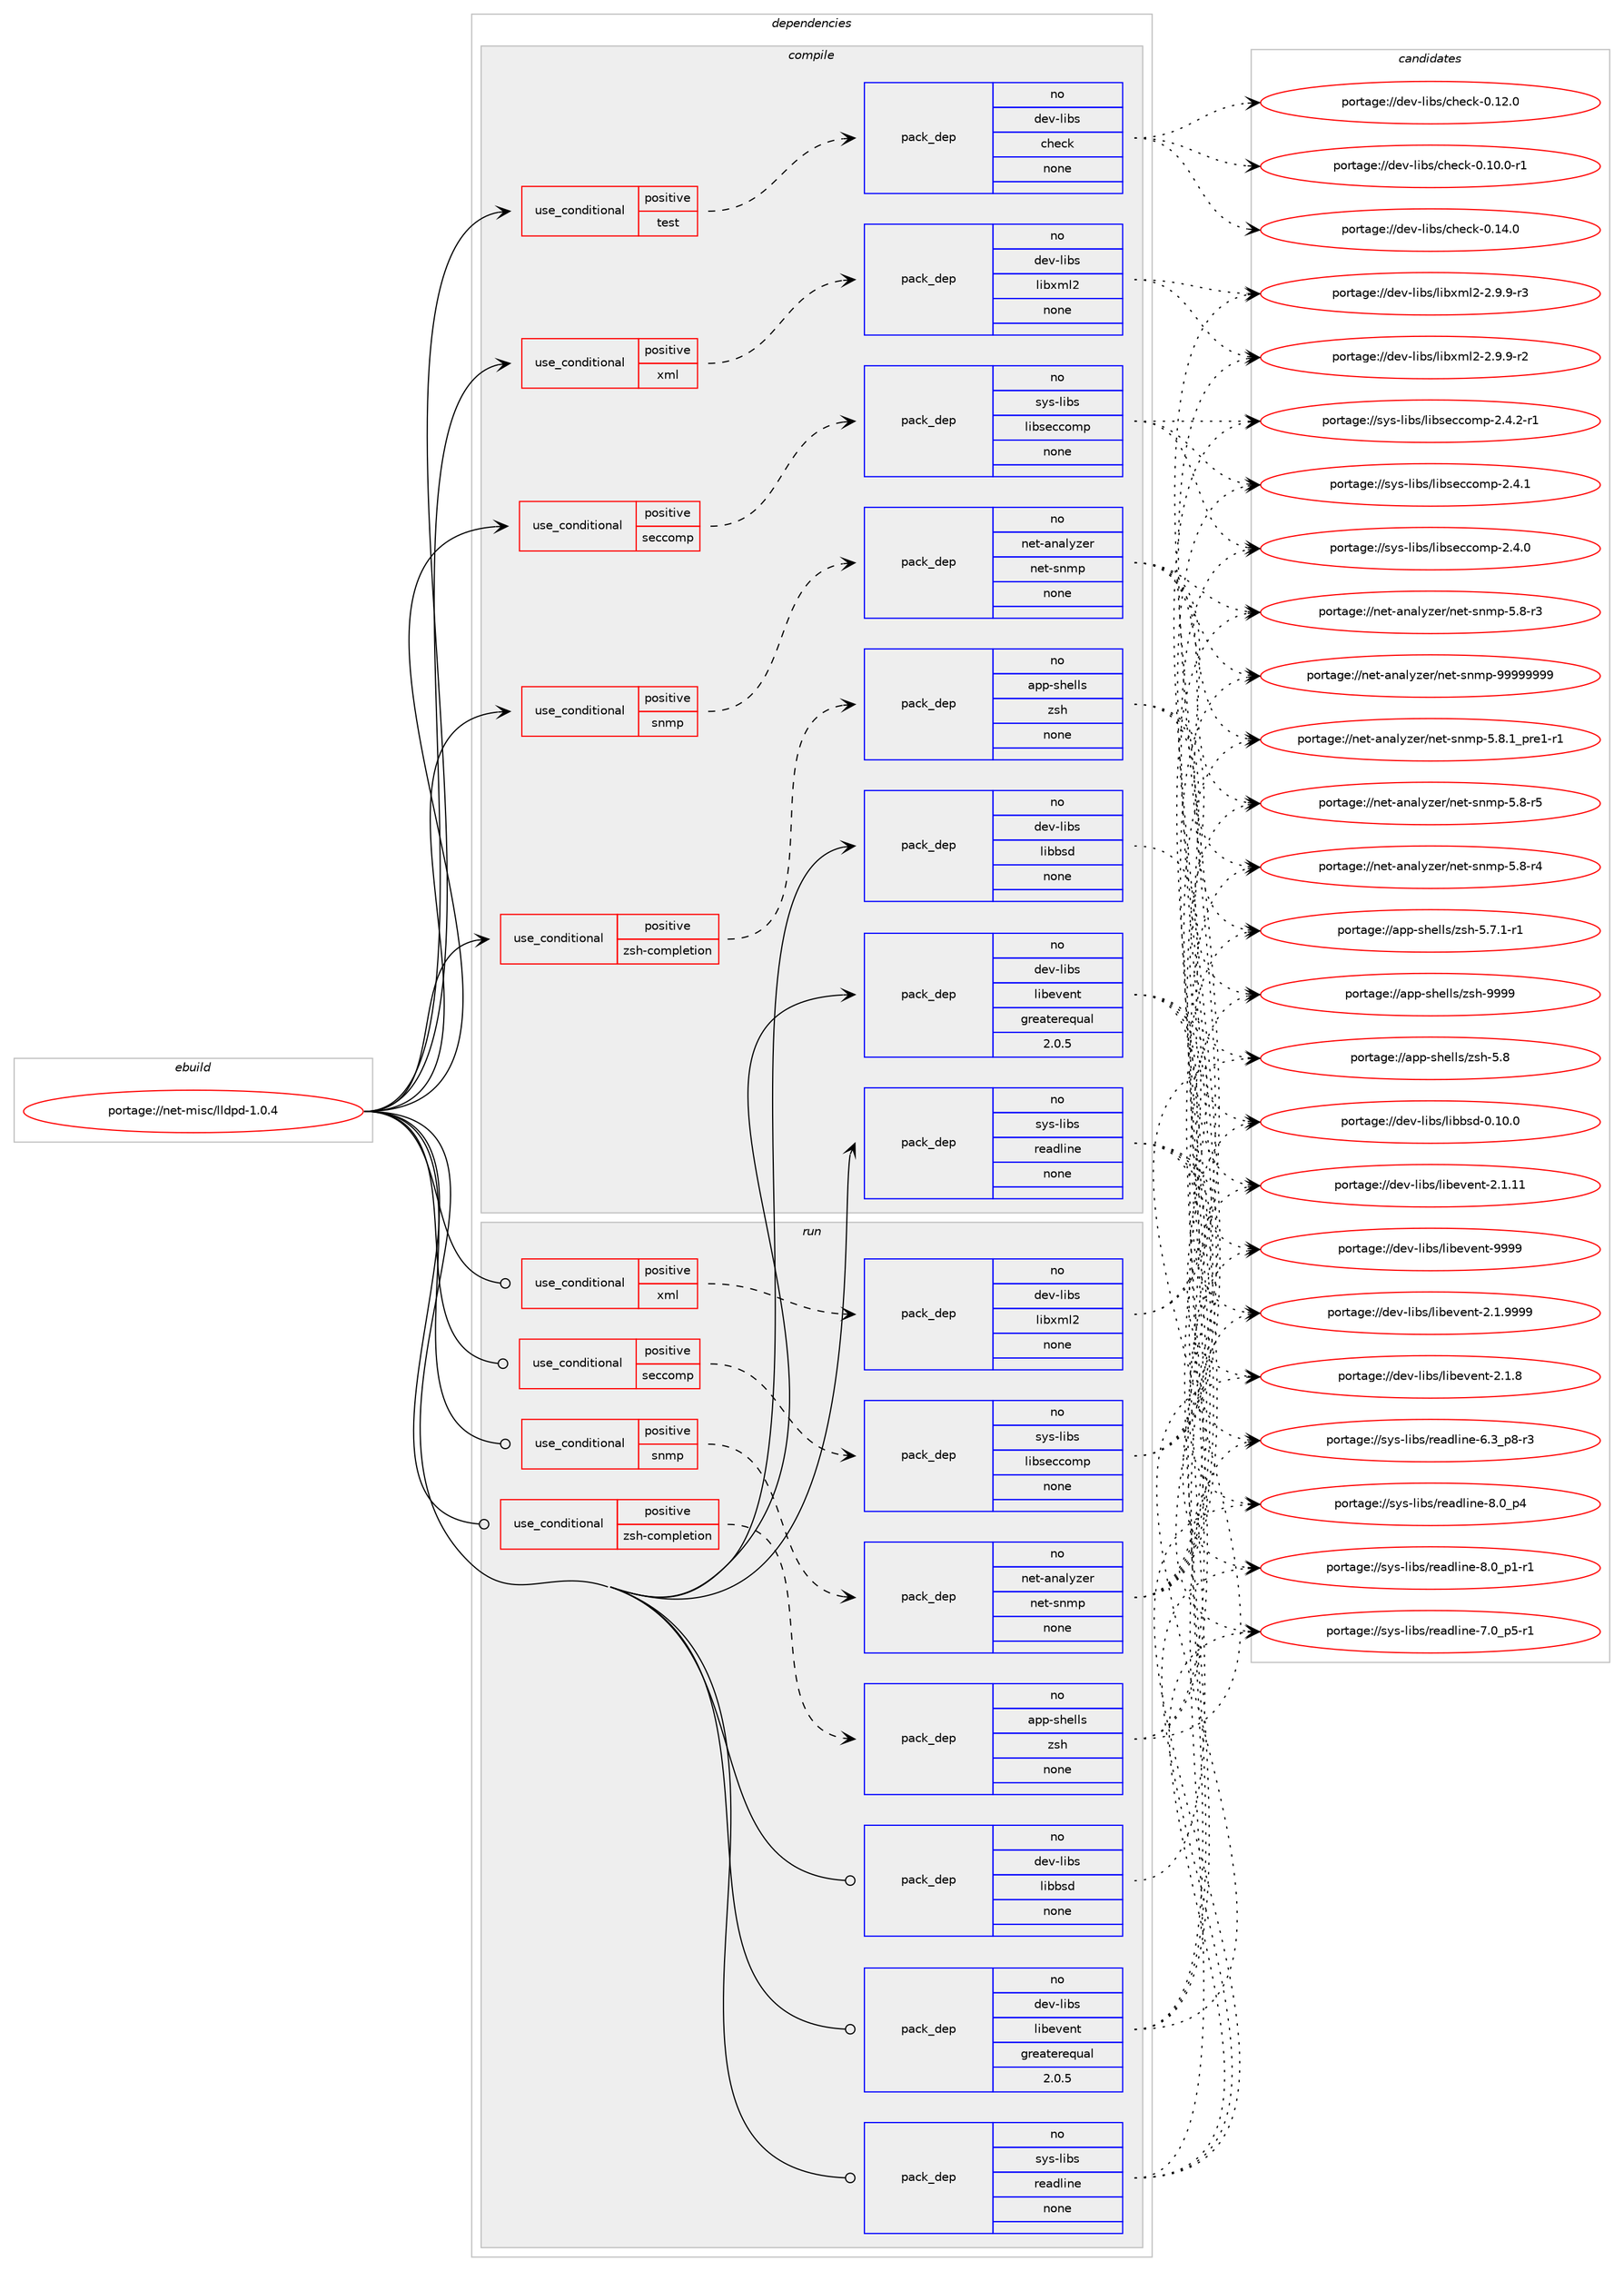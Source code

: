 digraph prolog {

# *************
# Graph options
# *************

newrank=true;
concentrate=true;
compound=true;
graph [rankdir=LR,fontname=Helvetica,fontsize=10,ranksep=1.5];#, ranksep=2.5, nodesep=0.2];
edge  [arrowhead=vee];
node  [fontname=Helvetica,fontsize=10];

# **********
# The ebuild
# **********

subgraph cluster_leftcol {
color=gray;
rank=same;
label=<<i>ebuild</i>>;
id [label="portage://net-misc/lldpd-1.0.4", color=red, width=4, href="../net-misc/lldpd-1.0.4.svg"];
}

# ****************
# The dependencies
# ****************

subgraph cluster_midcol {
color=gray;
label=<<i>dependencies</i>>;
subgraph cluster_compile {
fillcolor="#eeeeee";
style=filled;
label=<<i>compile</i>>;
subgraph cond17639 {
dependency83803 [label=<<TABLE BORDER="0" CELLBORDER="1" CELLSPACING="0" CELLPADDING="4"><TR><TD ROWSPAN="3" CELLPADDING="10">use_conditional</TD></TR><TR><TD>positive</TD></TR><TR><TD>seccomp</TD></TR></TABLE>>, shape=none, color=red];
subgraph pack64530 {
dependency83804 [label=<<TABLE BORDER="0" CELLBORDER="1" CELLSPACING="0" CELLPADDING="4" WIDTH="220"><TR><TD ROWSPAN="6" CELLPADDING="30">pack_dep</TD></TR><TR><TD WIDTH="110">no</TD></TR><TR><TD>sys-libs</TD></TR><TR><TD>libseccomp</TD></TR><TR><TD>none</TD></TR><TR><TD></TD></TR></TABLE>>, shape=none, color=blue];
}
dependency83803:e -> dependency83804:w [weight=20,style="dashed",arrowhead="vee"];
}
id:e -> dependency83803:w [weight=20,style="solid",arrowhead="vee"];
subgraph cond17640 {
dependency83805 [label=<<TABLE BORDER="0" CELLBORDER="1" CELLSPACING="0" CELLPADDING="4"><TR><TD ROWSPAN="3" CELLPADDING="10">use_conditional</TD></TR><TR><TD>positive</TD></TR><TR><TD>snmp</TD></TR></TABLE>>, shape=none, color=red];
subgraph pack64531 {
dependency83806 [label=<<TABLE BORDER="0" CELLBORDER="1" CELLSPACING="0" CELLPADDING="4" WIDTH="220"><TR><TD ROWSPAN="6" CELLPADDING="30">pack_dep</TD></TR><TR><TD WIDTH="110">no</TD></TR><TR><TD>net-analyzer</TD></TR><TR><TD>net-snmp</TD></TR><TR><TD>none</TD></TR><TR><TD></TD></TR></TABLE>>, shape=none, color=blue];
}
dependency83805:e -> dependency83806:w [weight=20,style="dashed",arrowhead="vee"];
}
id:e -> dependency83805:w [weight=20,style="solid",arrowhead="vee"];
subgraph cond17641 {
dependency83807 [label=<<TABLE BORDER="0" CELLBORDER="1" CELLSPACING="0" CELLPADDING="4"><TR><TD ROWSPAN="3" CELLPADDING="10">use_conditional</TD></TR><TR><TD>positive</TD></TR><TR><TD>test</TD></TR></TABLE>>, shape=none, color=red];
subgraph pack64532 {
dependency83808 [label=<<TABLE BORDER="0" CELLBORDER="1" CELLSPACING="0" CELLPADDING="4" WIDTH="220"><TR><TD ROWSPAN="6" CELLPADDING="30">pack_dep</TD></TR><TR><TD WIDTH="110">no</TD></TR><TR><TD>dev-libs</TD></TR><TR><TD>check</TD></TR><TR><TD>none</TD></TR><TR><TD></TD></TR></TABLE>>, shape=none, color=blue];
}
dependency83807:e -> dependency83808:w [weight=20,style="dashed",arrowhead="vee"];
}
id:e -> dependency83807:w [weight=20,style="solid",arrowhead="vee"];
subgraph cond17642 {
dependency83809 [label=<<TABLE BORDER="0" CELLBORDER="1" CELLSPACING="0" CELLPADDING="4"><TR><TD ROWSPAN="3" CELLPADDING="10">use_conditional</TD></TR><TR><TD>positive</TD></TR><TR><TD>xml</TD></TR></TABLE>>, shape=none, color=red];
subgraph pack64533 {
dependency83810 [label=<<TABLE BORDER="0" CELLBORDER="1" CELLSPACING="0" CELLPADDING="4" WIDTH="220"><TR><TD ROWSPAN="6" CELLPADDING="30">pack_dep</TD></TR><TR><TD WIDTH="110">no</TD></TR><TR><TD>dev-libs</TD></TR><TR><TD>libxml2</TD></TR><TR><TD>none</TD></TR><TR><TD></TD></TR></TABLE>>, shape=none, color=blue];
}
dependency83809:e -> dependency83810:w [weight=20,style="dashed",arrowhead="vee"];
}
id:e -> dependency83809:w [weight=20,style="solid",arrowhead="vee"];
subgraph cond17643 {
dependency83811 [label=<<TABLE BORDER="0" CELLBORDER="1" CELLSPACING="0" CELLPADDING="4"><TR><TD ROWSPAN="3" CELLPADDING="10">use_conditional</TD></TR><TR><TD>positive</TD></TR><TR><TD>zsh-completion</TD></TR></TABLE>>, shape=none, color=red];
subgraph pack64534 {
dependency83812 [label=<<TABLE BORDER="0" CELLBORDER="1" CELLSPACING="0" CELLPADDING="4" WIDTH="220"><TR><TD ROWSPAN="6" CELLPADDING="30">pack_dep</TD></TR><TR><TD WIDTH="110">no</TD></TR><TR><TD>app-shells</TD></TR><TR><TD>zsh</TD></TR><TR><TD>none</TD></TR><TR><TD></TD></TR></TABLE>>, shape=none, color=blue];
}
dependency83811:e -> dependency83812:w [weight=20,style="dashed",arrowhead="vee"];
}
id:e -> dependency83811:w [weight=20,style="solid",arrowhead="vee"];
subgraph pack64535 {
dependency83813 [label=<<TABLE BORDER="0" CELLBORDER="1" CELLSPACING="0" CELLPADDING="4" WIDTH="220"><TR><TD ROWSPAN="6" CELLPADDING="30">pack_dep</TD></TR><TR><TD WIDTH="110">no</TD></TR><TR><TD>dev-libs</TD></TR><TR><TD>libbsd</TD></TR><TR><TD>none</TD></TR><TR><TD></TD></TR></TABLE>>, shape=none, color=blue];
}
id:e -> dependency83813:w [weight=20,style="solid",arrowhead="vee"];
subgraph pack64536 {
dependency83814 [label=<<TABLE BORDER="0" CELLBORDER="1" CELLSPACING="0" CELLPADDING="4" WIDTH="220"><TR><TD ROWSPAN="6" CELLPADDING="30">pack_dep</TD></TR><TR><TD WIDTH="110">no</TD></TR><TR><TD>dev-libs</TD></TR><TR><TD>libevent</TD></TR><TR><TD>greaterequal</TD></TR><TR><TD>2.0.5</TD></TR></TABLE>>, shape=none, color=blue];
}
id:e -> dependency83814:w [weight=20,style="solid",arrowhead="vee"];
subgraph pack64537 {
dependency83815 [label=<<TABLE BORDER="0" CELLBORDER="1" CELLSPACING="0" CELLPADDING="4" WIDTH="220"><TR><TD ROWSPAN="6" CELLPADDING="30">pack_dep</TD></TR><TR><TD WIDTH="110">no</TD></TR><TR><TD>sys-libs</TD></TR><TR><TD>readline</TD></TR><TR><TD>none</TD></TR><TR><TD></TD></TR></TABLE>>, shape=none, color=blue];
}
id:e -> dependency83815:w [weight=20,style="solid",arrowhead="vee"];
}
subgraph cluster_compileandrun {
fillcolor="#eeeeee";
style=filled;
label=<<i>compile and run</i>>;
}
subgraph cluster_run {
fillcolor="#eeeeee";
style=filled;
label=<<i>run</i>>;
subgraph cond17644 {
dependency83816 [label=<<TABLE BORDER="0" CELLBORDER="1" CELLSPACING="0" CELLPADDING="4"><TR><TD ROWSPAN="3" CELLPADDING="10">use_conditional</TD></TR><TR><TD>positive</TD></TR><TR><TD>seccomp</TD></TR></TABLE>>, shape=none, color=red];
subgraph pack64538 {
dependency83817 [label=<<TABLE BORDER="0" CELLBORDER="1" CELLSPACING="0" CELLPADDING="4" WIDTH="220"><TR><TD ROWSPAN="6" CELLPADDING="30">pack_dep</TD></TR><TR><TD WIDTH="110">no</TD></TR><TR><TD>sys-libs</TD></TR><TR><TD>libseccomp</TD></TR><TR><TD>none</TD></TR><TR><TD></TD></TR></TABLE>>, shape=none, color=blue];
}
dependency83816:e -> dependency83817:w [weight=20,style="dashed",arrowhead="vee"];
}
id:e -> dependency83816:w [weight=20,style="solid",arrowhead="odot"];
subgraph cond17645 {
dependency83818 [label=<<TABLE BORDER="0" CELLBORDER="1" CELLSPACING="0" CELLPADDING="4"><TR><TD ROWSPAN="3" CELLPADDING="10">use_conditional</TD></TR><TR><TD>positive</TD></TR><TR><TD>snmp</TD></TR></TABLE>>, shape=none, color=red];
subgraph pack64539 {
dependency83819 [label=<<TABLE BORDER="0" CELLBORDER="1" CELLSPACING="0" CELLPADDING="4" WIDTH="220"><TR><TD ROWSPAN="6" CELLPADDING="30">pack_dep</TD></TR><TR><TD WIDTH="110">no</TD></TR><TR><TD>net-analyzer</TD></TR><TR><TD>net-snmp</TD></TR><TR><TD>none</TD></TR><TR><TD></TD></TR></TABLE>>, shape=none, color=blue];
}
dependency83818:e -> dependency83819:w [weight=20,style="dashed",arrowhead="vee"];
}
id:e -> dependency83818:w [weight=20,style="solid",arrowhead="odot"];
subgraph cond17646 {
dependency83820 [label=<<TABLE BORDER="0" CELLBORDER="1" CELLSPACING="0" CELLPADDING="4"><TR><TD ROWSPAN="3" CELLPADDING="10">use_conditional</TD></TR><TR><TD>positive</TD></TR><TR><TD>xml</TD></TR></TABLE>>, shape=none, color=red];
subgraph pack64540 {
dependency83821 [label=<<TABLE BORDER="0" CELLBORDER="1" CELLSPACING="0" CELLPADDING="4" WIDTH="220"><TR><TD ROWSPAN="6" CELLPADDING="30">pack_dep</TD></TR><TR><TD WIDTH="110">no</TD></TR><TR><TD>dev-libs</TD></TR><TR><TD>libxml2</TD></TR><TR><TD>none</TD></TR><TR><TD></TD></TR></TABLE>>, shape=none, color=blue];
}
dependency83820:e -> dependency83821:w [weight=20,style="dashed",arrowhead="vee"];
}
id:e -> dependency83820:w [weight=20,style="solid",arrowhead="odot"];
subgraph cond17647 {
dependency83822 [label=<<TABLE BORDER="0" CELLBORDER="1" CELLSPACING="0" CELLPADDING="4"><TR><TD ROWSPAN="3" CELLPADDING="10">use_conditional</TD></TR><TR><TD>positive</TD></TR><TR><TD>zsh-completion</TD></TR></TABLE>>, shape=none, color=red];
subgraph pack64541 {
dependency83823 [label=<<TABLE BORDER="0" CELLBORDER="1" CELLSPACING="0" CELLPADDING="4" WIDTH="220"><TR><TD ROWSPAN="6" CELLPADDING="30">pack_dep</TD></TR><TR><TD WIDTH="110">no</TD></TR><TR><TD>app-shells</TD></TR><TR><TD>zsh</TD></TR><TR><TD>none</TD></TR><TR><TD></TD></TR></TABLE>>, shape=none, color=blue];
}
dependency83822:e -> dependency83823:w [weight=20,style="dashed",arrowhead="vee"];
}
id:e -> dependency83822:w [weight=20,style="solid",arrowhead="odot"];
subgraph pack64542 {
dependency83824 [label=<<TABLE BORDER="0" CELLBORDER="1" CELLSPACING="0" CELLPADDING="4" WIDTH="220"><TR><TD ROWSPAN="6" CELLPADDING="30">pack_dep</TD></TR><TR><TD WIDTH="110">no</TD></TR><TR><TD>dev-libs</TD></TR><TR><TD>libbsd</TD></TR><TR><TD>none</TD></TR><TR><TD></TD></TR></TABLE>>, shape=none, color=blue];
}
id:e -> dependency83824:w [weight=20,style="solid",arrowhead="odot"];
subgraph pack64543 {
dependency83825 [label=<<TABLE BORDER="0" CELLBORDER="1" CELLSPACING="0" CELLPADDING="4" WIDTH="220"><TR><TD ROWSPAN="6" CELLPADDING="30">pack_dep</TD></TR><TR><TD WIDTH="110">no</TD></TR><TR><TD>dev-libs</TD></TR><TR><TD>libevent</TD></TR><TR><TD>greaterequal</TD></TR><TR><TD>2.0.5</TD></TR></TABLE>>, shape=none, color=blue];
}
id:e -> dependency83825:w [weight=20,style="solid",arrowhead="odot"];
subgraph pack64544 {
dependency83826 [label=<<TABLE BORDER="0" CELLBORDER="1" CELLSPACING="0" CELLPADDING="4" WIDTH="220"><TR><TD ROWSPAN="6" CELLPADDING="30">pack_dep</TD></TR><TR><TD WIDTH="110">no</TD></TR><TR><TD>sys-libs</TD></TR><TR><TD>readline</TD></TR><TR><TD>none</TD></TR><TR><TD></TD></TR></TABLE>>, shape=none, color=blue];
}
id:e -> dependency83826:w [weight=20,style="solid",arrowhead="odot"];
}
}

# **************
# The candidates
# **************

subgraph cluster_choices {
rank=same;
color=gray;
label=<<i>candidates</i>>;

subgraph choice64530 {
color=black;
nodesep=1;
choice1151211154510810598115471081059811510199991111091124550465246504511449 [label="portage://sys-libs/libseccomp-2.4.2-r1", color=red, width=4,href="../sys-libs/libseccomp-2.4.2-r1.svg"];
choice115121115451081059811547108105981151019999111109112455046524649 [label="portage://sys-libs/libseccomp-2.4.1", color=red, width=4,href="../sys-libs/libseccomp-2.4.1.svg"];
choice115121115451081059811547108105981151019999111109112455046524648 [label="portage://sys-libs/libseccomp-2.4.0", color=red, width=4,href="../sys-libs/libseccomp-2.4.0.svg"];
dependency83804:e -> choice1151211154510810598115471081059811510199991111091124550465246504511449:w [style=dotted,weight="100"];
dependency83804:e -> choice115121115451081059811547108105981151019999111109112455046524649:w [style=dotted,weight="100"];
dependency83804:e -> choice115121115451081059811547108105981151019999111109112455046524648:w [style=dotted,weight="100"];
}
subgraph choice64531 {
color=black;
nodesep=1;
choice1101011164597110971081211221011144711010111645115110109112455757575757575757 [label="portage://net-analyzer/net-snmp-99999999", color=red, width=4,href="../net-analyzer/net-snmp-99999999.svg"];
choice110101116459711097108121122101114471101011164511511010911245534656464995112114101494511449 [label="portage://net-analyzer/net-snmp-5.8.1_pre1-r1", color=red, width=4,href="../net-analyzer/net-snmp-5.8.1_pre1-r1.svg"];
choice1101011164597110971081211221011144711010111645115110109112455346564511453 [label="portage://net-analyzer/net-snmp-5.8-r5", color=red, width=4,href="../net-analyzer/net-snmp-5.8-r5.svg"];
choice1101011164597110971081211221011144711010111645115110109112455346564511452 [label="portage://net-analyzer/net-snmp-5.8-r4", color=red, width=4,href="../net-analyzer/net-snmp-5.8-r4.svg"];
choice1101011164597110971081211221011144711010111645115110109112455346564511451 [label="portage://net-analyzer/net-snmp-5.8-r3", color=red, width=4,href="../net-analyzer/net-snmp-5.8-r3.svg"];
dependency83806:e -> choice1101011164597110971081211221011144711010111645115110109112455757575757575757:w [style=dotted,weight="100"];
dependency83806:e -> choice110101116459711097108121122101114471101011164511511010911245534656464995112114101494511449:w [style=dotted,weight="100"];
dependency83806:e -> choice1101011164597110971081211221011144711010111645115110109112455346564511453:w [style=dotted,weight="100"];
dependency83806:e -> choice1101011164597110971081211221011144711010111645115110109112455346564511452:w [style=dotted,weight="100"];
dependency83806:e -> choice1101011164597110971081211221011144711010111645115110109112455346564511451:w [style=dotted,weight="100"];
}
subgraph choice64532 {
color=black;
nodesep=1;
choice100101118451081059811547991041019910745484649524648 [label="portage://dev-libs/check-0.14.0", color=red, width=4,href="../dev-libs/check-0.14.0.svg"];
choice100101118451081059811547991041019910745484649504648 [label="portage://dev-libs/check-0.12.0", color=red, width=4,href="../dev-libs/check-0.12.0.svg"];
choice1001011184510810598115479910410199107454846494846484511449 [label="portage://dev-libs/check-0.10.0-r1", color=red, width=4,href="../dev-libs/check-0.10.0-r1.svg"];
dependency83808:e -> choice100101118451081059811547991041019910745484649524648:w [style=dotted,weight="100"];
dependency83808:e -> choice100101118451081059811547991041019910745484649504648:w [style=dotted,weight="100"];
dependency83808:e -> choice1001011184510810598115479910410199107454846494846484511449:w [style=dotted,weight="100"];
}
subgraph choice64533 {
color=black;
nodesep=1;
choice10010111845108105981154710810598120109108504550465746574511451 [label="portage://dev-libs/libxml2-2.9.9-r3", color=red, width=4,href="../dev-libs/libxml2-2.9.9-r3.svg"];
choice10010111845108105981154710810598120109108504550465746574511450 [label="portage://dev-libs/libxml2-2.9.9-r2", color=red, width=4,href="../dev-libs/libxml2-2.9.9-r2.svg"];
dependency83810:e -> choice10010111845108105981154710810598120109108504550465746574511451:w [style=dotted,weight="100"];
dependency83810:e -> choice10010111845108105981154710810598120109108504550465746574511450:w [style=dotted,weight="100"];
}
subgraph choice64534 {
color=black;
nodesep=1;
choice9711211245115104101108108115471221151044557575757 [label="portage://app-shells/zsh-9999", color=red, width=4,href="../app-shells/zsh-9999.svg"];
choice97112112451151041011081081154712211510445534656 [label="portage://app-shells/zsh-5.8", color=red, width=4,href="../app-shells/zsh-5.8.svg"];
choice9711211245115104101108108115471221151044553465546494511449 [label="portage://app-shells/zsh-5.7.1-r1", color=red, width=4,href="../app-shells/zsh-5.7.1-r1.svg"];
dependency83812:e -> choice9711211245115104101108108115471221151044557575757:w [style=dotted,weight="100"];
dependency83812:e -> choice97112112451151041011081081154712211510445534656:w [style=dotted,weight="100"];
dependency83812:e -> choice9711211245115104101108108115471221151044553465546494511449:w [style=dotted,weight="100"];
}
subgraph choice64535 {
color=black;
nodesep=1;
choice100101118451081059811547108105989811510045484649484648 [label="portage://dev-libs/libbsd-0.10.0", color=red, width=4,href="../dev-libs/libbsd-0.10.0.svg"];
dependency83813:e -> choice100101118451081059811547108105989811510045484649484648:w [style=dotted,weight="100"];
}
subgraph choice64536 {
color=black;
nodesep=1;
choice100101118451081059811547108105981011181011101164557575757 [label="portage://dev-libs/libevent-9999", color=red, width=4,href="../dev-libs/libevent-9999.svg"];
choice10010111845108105981154710810598101118101110116455046494657575757 [label="portage://dev-libs/libevent-2.1.9999", color=red, width=4,href="../dev-libs/libevent-2.1.9999.svg"];
choice10010111845108105981154710810598101118101110116455046494656 [label="portage://dev-libs/libevent-2.1.8", color=red, width=4,href="../dev-libs/libevent-2.1.8.svg"];
choice1001011184510810598115471081059810111810111011645504649464949 [label="portage://dev-libs/libevent-2.1.11", color=red, width=4,href="../dev-libs/libevent-2.1.11.svg"];
dependency83814:e -> choice100101118451081059811547108105981011181011101164557575757:w [style=dotted,weight="100"];
dependency83814:e -> choice10010111845108105981154710810598101118101110116455046494657575757:w [style=dotted,weight="100"];
dependency83814:e -> choice10010111845108105981154710810598101118101110116455046494656:w [style=dotted,weight="100"];
dependency83814:e -> choice1001011184510810598115471081059810111810111011645504649464949:w [style=dotted,weight="100"];
}
subgraph choice64537 {
color=black;
nodesep=1;
choice11512111545108105981154711410197100108105110101455646489511252 [label="portage://sys-libs/readline-8.0_p4", color=red, width=4,href="../sys-libs/readline-8.0_p4.svg"];
choice115121115451081059811547114101971001081051101014556464895112494511449 [label="portage://sys-libs/readline-8.0_p1-r1", color=red, width=4,href="../sys-libs/readline-8.0_p1-r1.svg"];
choice115121115451081059811547114101971001081051101014555464895112534511449 [label="portage://sys-libs/readline-7.0_p5-r1", color=red, width=4,href="../sys-libs/readline-7.0_p5-r1.svg"];
choice115121115451081059811547114101971001081051101014554465195112564511451 [label="portage://sys-libs/readline-6.3_p8-r3", color=red, width=4,href="../sys-libs/readline-6.3_p8-r3.svg"];
dependency83815:e -> choice11512111545108105981154711410197100108105110101455646489511252:w [style=dotted,weight="100"];
dependency83815:e -> choice115121115451081059811547114101971001081051101014556464895112494511449:w [style=dotted,weight="100"];
dependency83815:e -> choice115121115451081059811547114101971001081051101014555464895112534511449:w [style=dotted,weight="100"];
dependency83815:e -> choice115121115451081059811547114101971001081051101014554465195112564511451:w [style=dotted,weight="100"];
}
subgraph choice64538 {
color=black;
nodesep=1;
choice1151211154510810598115471081059811510199991111091124550465246504511449 [label="portage://sys-libs/libseccomp-2.4.2-r1", color=red, width=4,href="../sys-libs/libseccomp-2.4.2-r1.svg"];
choice115121115451081059811547108105981151019999111109112455046524649 [label="portage://sys-libs/libseccomp-2.4.1", color=red, width=4,href="../sys-libs/libseccomp-2.4.1.svg"];
choice115121115451081059811547108105981151019999111109112455046524648 [label="portage://sys-libs/libseccomp-2.4.0", color=red, width=4,href="../sys-libs/libseccomp-2.4.0.svg"];
dependency83817:e -> choice1151211154510810598115471081059811510199991111091124550465246504511449:w [style=dotted,weight="100"];
dependency83817:e -> choice115121115451081059811547108105981151019999111109112455046524649:w [style=dotted,weight="100"];
dependency83817:e -> choice115121115451081059811547108105981151019999111109112455046524648:w [style=dotted,weight="100"];
}
subgraph choice64539 {
color=black;
nodesep=1;
choice1101011164597110971081211221011144711010111645115110109112455757575757575757 [label="portage://net-analyzer/net-snmp-99999999", color=red, width=4,href="../net-analyzer/net-snmp-99999999.svg"];
choice110101116459711097108121122101114471101011164511511010911245534656464995112114101494511449 [label="portage://net-analyzer/net-snmp-5.8.1_pre1-r1", color=red, width=4,href="../net-analyzer/net-snmp-5.8.1_pre1-r1.svg"];
choice1101011164597110971081211221011144711010111645115110109112455346564511453 [label="portage://net-analyzer/net-snmp-5.8-r5", color=red, width=4,href="../net-analyzer/net-snmp-5.8-r5.svg"];
choice1101011164597110971081211221011144711010111645115110109112455346564511452 [label="portage://net-analyzer/net-snmp-5.8-r4", color=red, width=4,href="../net-analyzer/net-snmp-5.8-r4.svg"];
choice1101011164597110971081211221011144711010111645115110109112455346564511451 [label="portage://net-analyzer/net-snmp-5.8-r3", color=red, width=4,href="../net-analyzer/net-snmp-5.8-r3.svg"];
dependency83819:e -> choice1101011164597110971081211221011144711010111645115110109112455757575757575757:w [style=dotted,weight="100"];
dependency83819:e -> choice110101116459711097108121122101114471101011164511511010911245534656464995112114101494511449:w [style=dotted,weight="100"];
dependency83819:e -> choice1101011164597110971081211221011144711010111645115110109112455346564511453:w [style=dotted,weight="100"];
dependency83819:e -> choice1101011164597110971081211221011144711010111645115110109112455346564511452:w [style=dotted,weight="100"];
dependency83819:e -> choice1101011164597110971081211221011144711010111645115110109112455346564511451:w [style=dotted,weight="100"];
}
subgraph choice64540 {
color=black;
nodesep=1;
choice10010111845108105981154710810598120109108504550465746574511451 [label="portage://dev-libs/libxml2-2.9.9-r3", color=red, width=4,href="../dev-libs/libxml2-2.9.9-r3.svg"];
choice10010111845108105981154710810598120109108504550465746574511450 [label="portage://dev-libs/libxml2-2.9.9-r2", color=red, width=4,href="../dev-libs/libxml2-2.9.9-r2.svg"];
dependency83821:e -> choice10010111845108105981154710810598120109108504550465746574511451:w [style=dotted,weight="100"];
dependency83821:e -> choice10010111845108105981154710810598120109108504550465746574511450:w [style=dotted,weight="100"];
}
subgraph choice64541 {
color=black;
nodesep=1;
choice9711211245115104101108108115471221151044557575757 [label="portage://app-shells/zsh-9999", color=red, width=4,href="../app-shells/zsh-9999.svg"];
choice97112112451151041011081081154712211510445534656 [label="portage://app-shells/zsh-5.8", color=red, width=4,href="../app-shells/zsh-5.8.svg"];
choice9711211245115104101108108115471221151044553465546494511449 [label="portage://app-shells/zsh-5.7.1-r1", color=red, width=4,href="../app-shells/zsh-5.7.1-r1.svg"];
dependency83823:e -> choice9711211245115104101108108115471221151044557575757:w [style=dotted,weight="100"];
dependency83823:e -> choice97112112451151041011081081154712211510445534656:w [style=dotted,weight="100"];
dependency83823:e -> choice9711211245115104101108108115471221151044553465546494511449:w [style=dotted,weight="100"];
}
subgraph choice64542 {
color=black;
nodesep=1;
choice100101118451081059811547108105989811510045484649484648 [label="portage://dev-libs/libbsd-0.10.0", color=red, width=4,href="../dev-libs/libbsd-0.10.0.svg"];
dependency83824:e -> choice100101118451081059811547108105989811510045484649484648:w [style=dotted,weight="100"];
}
subgraph choice64543 {
color=black;
nodesep=1;
choice100101118451081059811547108105981011181011101164557575757 [label="portage://dev-libs/libevent-9999", color=red, width=4,href="../dev-libs/libevent-9999.svg"];
choice10010111845108105981154710810598101118101110116455046494657575757 [label="portage://dev-libs/libevent-2.1.9999", color=red, width=4,href="../dev-libs/libevent-2.1.9999.svg"];
choice10010111845108105981154710810598101118101110116455046494656 [label="portage://dev-libs/libevent-2.1.8", color=red, width=4,href="../dev-libs/libevent-2.1.8.svg"];
choice1001011184510810598115471081059810111810111011645504649464949 [label="portage://dev-libs/libevent-2.1.11", color=red, width=4,href="../dev-libs/libevent-2.1.11.svg"];
dependency83825:e -> choice100101118451081059811547108105981011181011101164557575757:w [style=dotted,weight="100"];
dependency83825:e -> choice10010111845108105981154710810598101118101110116455046494657575757:w [style=dotted,weight="100"];
dependency83825:e -> choice10010111845108105981154710810598101118101110116455046494656:w [style=dotted,weight="100"];
dependency83825:e -> choice1001011184510810598115471081059810111810111011645504649464949:w [style=dotted,weight="100"];
}
subgraph choice64544 {
color=black;
nodesep=1;
choice11512111545108105981154711410197100108105110101455646489511252 [label="portage://sys-libs/readline-8.0_p4", color=red, width=4,href="../sys-libs/readline-8.0_p4.svg"];
choice115121115451081059811547114101971001081051101014556464895112494511449 [label="portage://sys-libs/readline-8.0_p1-r1", color=red, width=4,href="../sys-libs/readline-8.0_p1-r1.svg"];
choice115121115451081059811547114101971001081051101014555464895112534511449 [label="portage://sys-libs/readline-7.0_p5-r1", color=red, width=4,href="../sys-libs/readline-7.0_p5-r1.svg"];
choice115121115451081059811547114101971001081051101014554465195112564511451 [label="portage://sys-libs/readline-6.3_p8-r3", color=red, width=4,href="../sys-libs/readline-6.3_p8-r3.svg"];
dependency83826:e -> choice11512111545108105981154711410197100108105110101455646489511252:w [style=dotted,weight="100"];
dependency83826:e -> choice115121115451081059811547114101971001081051101014556464895112494511449:w [style=dotted,weight="100"];
dependency83826:e -> choice115121115451081059811547114101971001081051101014555464895112534511449:w [style=dotted,weight="100"];
dependency83826:e -> choice115121115451081059811547114101971001081051101014554465195112564511451:w [style=dotted,weight="100"];
}
}

}
